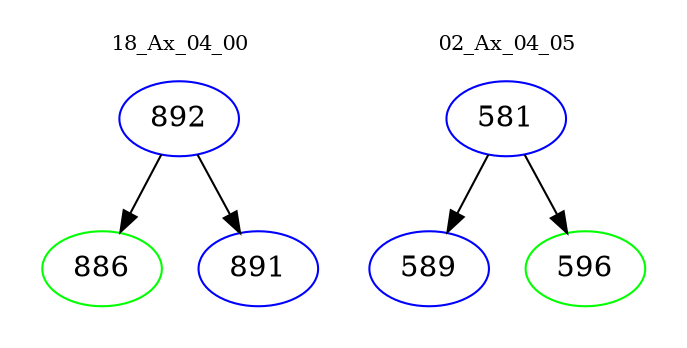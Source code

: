 digraph{
subgraph cluster_0 {
color = white
label = "18_Ax_04_00";
fontsize=10;
T0_892 [label="892", color="blue"]
T0_892 -> T0_886 [color="black"]
T0_886 [label="886", color="green"]
T0_892 -> T0_891 [color="black"]
T0_891 [label="891", color="blue"]
}
subgraph cluster_1 {
color = white
label = "02_Ax_04_05";
fontsize=10;
T1_581 [label="581", color="blue"]
T1_581 -> T1_589 [color="black"]
T1_589 [label="589", color="blue"]
T1_581 -> T1_596 [color="black"]
T1_596 [label="596", color="green"]
}
}
